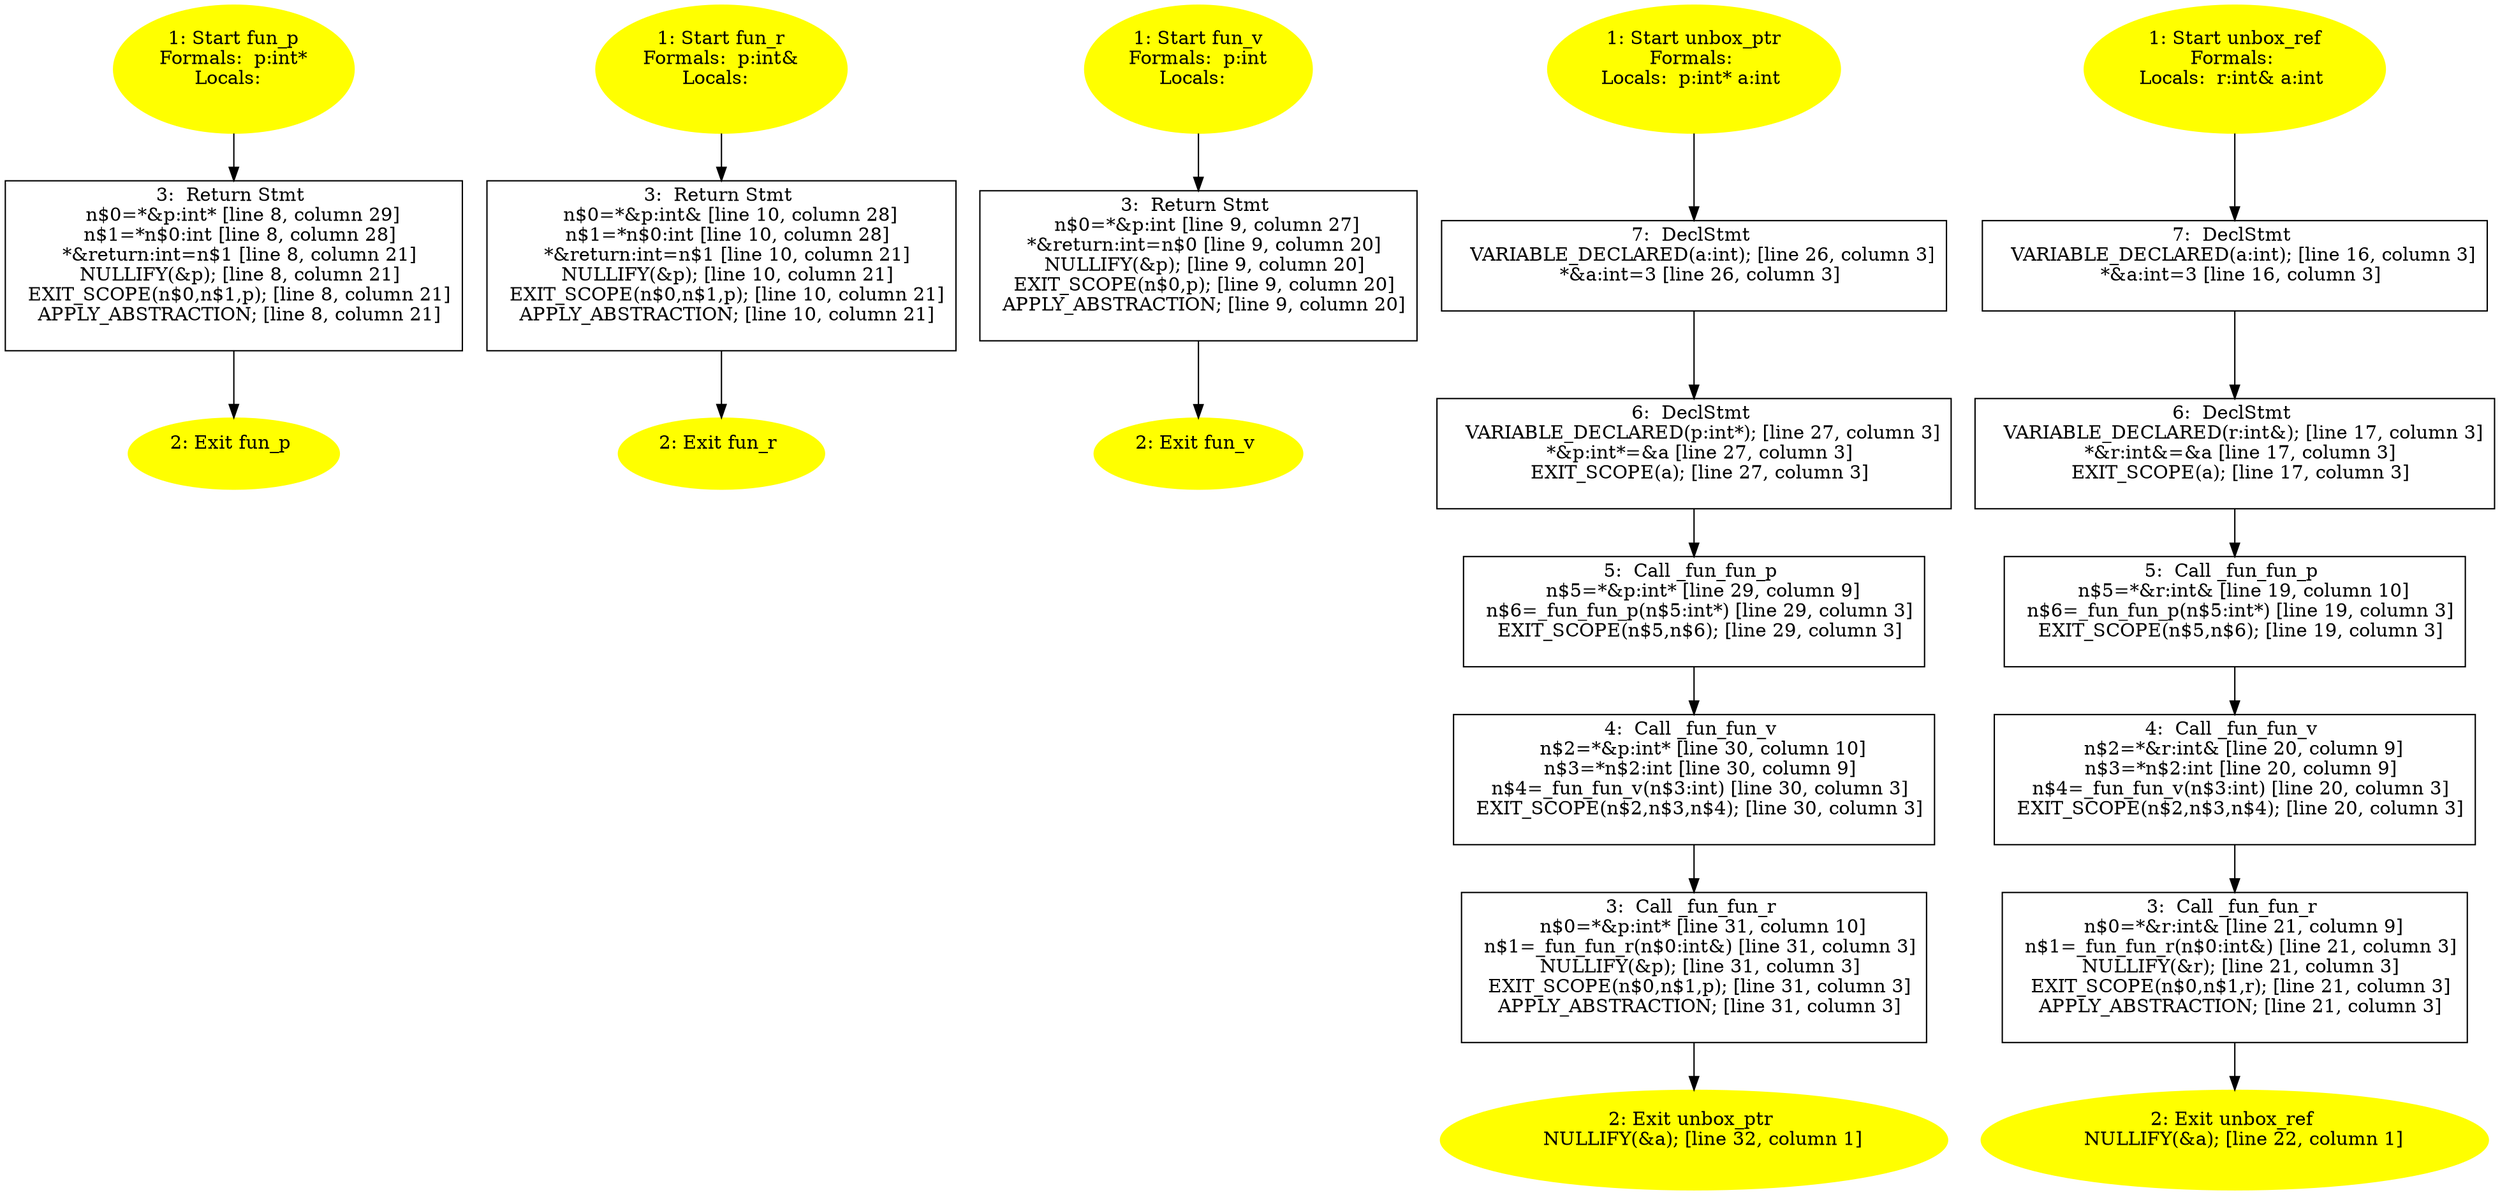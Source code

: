 /* @generated */
digraph cfg {
"fun_p#7468829763884786220.ff1d58f26970dcc8ee3c2a153c5a5b85_1" [label="1: Start fun_p\nFormals:  p:int*\nLocals:  \n  " color=yellow style=filled]
	

	 "fun_p#7468829763884786220.ff1d58f26970dcc8ee3c2a153c5a5b85_1" -> "fun_p#7468829763884786220.ff1d58f26970dcc8ee3c2a153c5a5b85_3" ;
"fun_p#7468829763884786220.ff1d58f26970dcc8ee3c2a153c5a5b85_2" [label="2: Exit fun_p \n  " color=yellow style=filled]
	

"fun_p#7468829763884786220.ff1d58f26970dcc8ee3c2a153c5a5b85_3" [label="3:  Return Stmt \n   n$0=*&p:int* [line 8, column 29]\n  n$1=*n$0:int [line 8, column 28]\n  *&return:int=n$1 [line 8, column 21]\n  NULLIFY(&p); [line 8, column 21]\n  EXIT_SCOPE(n$0,n$1,p); [line 8, column 21]\n  APPLY_ABSTRACTION; [line 8, column 21]\n " shape="box"]
	

	 "fun_p#7468829763884786220.ff1d58f26970dcc8ee3c2a153c5a5b85_3" -> "fun_p#7468829763884786220.ff1d58f26970dcc8ee3c2a153c5a5b85_2" ;
"fun_r#8688550998084520100.a539308a01e8443f65be5d44c29a73f6_1" [label="1: Start fun_r\nFormals:  p:int&\nLocals:  \n  " color=yellow style=filled]
	

	 "fun_r#8688550998084520100.a539308a01e8443f65be5d44c29a73f6_1" -> "fun_r#8688550998084520100.a539308a01e8443f65be5d44c29a73f6_3" ;
"fun_r#8688550998084520100.a539308a01e8443f65be5d44c29a73f6_2" [label="2: Exit fun_r \n  " color=yellow style=filled]
	

"fun_r#8688550998084520100.a539308a01e8443f65be5d44c29a73f6_3" [label="3:  Return Stmt \n   n$0=*&p:int& [line 10, column 28]\n  n$1=*n$0:int [line 10, column 28]\n  *&return:int=n$1 [line 10, column 21]\n  NULLIFY(&p); [line 10, column 21]\n  EXIT_SCOPE(n$0,n$1,p); [line 10, column 21]\n  APPLY_ABSTRACTION; [line 10, column 21]\n " shape="box"]
	

	 "fun_r#8688550998084520100.a539308a01e8443f65be5d44c29a73f6_3" -> "fun_r#8688550998084520100.a539308a01e8443f65be5d44c29a73f6_2" ;
"fun_v#125358748374922080.2b082c989a86eb6a918b15eb596c685a_1" [label="1: Start fun_v\nFormals:  p:int\nLocals:  \n  " color=yellow style=filled]
	

	 "fun_v#125358748374922080.2b082c989a86eb6a918b15eb596c685a_1" -> "fun_v#125358748374922080.2b082c989a86eb6a918b15eb596c685a_3" ;
"fun_v#125358748374922080.2b082c989a86eb6a918b15eb596c685a_2" [label="2: Exit fun_v \n  " color=yellow style=filled]
	

"fun_v#125358748374922080.2b082c989a86eb6a918b15eb596c685a_3" [label="3:  Return Stmt \n   n$0=*&p:int [line 9, column 27]\n  *&return:int=n$0 [line 9, column 20]\n  NULLIFY(&p); [line 9, column 20]\n  EXIT_SCOPE(n$0,p); [line 9, column 20]\n  APPLY_ABSTRACTION; [line 9, column 20]\n " shape="box"]
	

	 "fun_v#125358748374922080.2b082c989a86eb6a918b15eb596c685a_3" -> "fun_v#125358748374922080.2b082c989a86eb6a918b15eb596c685a_2" ;
"unbox_ptr#3550280956167916174.75d50cc2e2dfffd1cc23613b01fc878b_1" [label="1: Start unbox_ptr\nFormals: \nLocals:  p:int* a:int \n  " color=yellow style=filled]
	

	 "unbox_ptr#3550280956167916174.75d50cc2e2dfffd1cc23613b01fc878b_1" -> "unbox_ptr#3550280956167916174.75d50cc2e2dfffd1cc23613b01fc878b_7" ;
"unbox_ptr#3550280956167916174.75d50cc2e2dfffd1cc23613b01fc878b_2" [label="2: Exit unbox_ptr \n   NULLIFY(&a); [line 32, column 1]\n " color=yellow style=filled]
	

"unbox_ptr#3550280956167916174.75d50cc2e2dfffd1cc23613b01fc878b_3" [label="3:  Call _fun_fun_r \n   n$0=*&p:int* [line 31, column 10]\n  n$1=_fun_fun_r(n$0:int&) [line 31, column 3]\n  NULLIFY(&p); [line 31, column 3]\n  EXIT_SCOPE(n$0,n$1,p); [line 31, column 3]\n  APPLY_ABSTRACTION; [line 31, column 3]\n " shape="box"]
	

	 "unbox_ptr#3550280956167916174.75d50cc2e2dfffd1cc23613b01fc878b_3" -> "unbox_ptr#3550280956167916174.75d50cc2e2dfffd1cc23613b01fc878b_2" ;
"unbox_ptr#3550280956167916174.75d50cc2e2dfffd1cc23613b01fc878b_4" [label="4:  Call _fun_fun_v \n   n$2=*&p:int* [line 30, column 10]\n  n$3=*n$2:int [line 30, column 9]\n  n$4=_fun_fun_v(n$3:int) [line 30, column 3]\n  EXIT_SCOPE(n$2,n$3,n$4); [line 30, column 3]\n " shape="box"]
	

	 "unbox_ptr#3550280956167916174.75d50cc2e2dfffd1cc23613b01fc878b_4" -> "unbox_ptr#3550280956167916174.75d50cc2e2dfffd1cc23613b01fc878b_3" ;
"unbox_ptr#3550280956167916174.75d50cc2e2dfffd1cc23613b01fc878b_5" [label="5:  Call _fun_fun_p \n   n$5=*&p:int* [line 29, column 9]\n  n$6=_fun_fun_p(n$5:int*) [line 29, column 3]\n  EXIT_SCOPE(n$5,n$6); [line 29, column 3]\n " shape="box"]
	

	 "unbox_ptr#3550280956167916174.75d50cc2e2dfffd1cc23613b01fc878b_5" -> "unbox_ptr#3550280956167916174.75d50cc2e2dfffd1cc23613b01fc878b_4" ;
"unbox_ptr#3550280956167916174.75d50cc2e2dfffd1cc23613b01fc878b_6" [label="6:  DeclStmt \n   VARIABLE_DECLARED(p:int*); [line 27, column 3]\n  *&p:int*=&a [line 27, column 3]\n  EXIT_SCOPE(a); [line 27, column 3]\n " shape="box"]
	

	 "unbox_ptr#3550280956167916174.75d50cc2e2dfffd1cc23613b01fc878b_6" -> "unbox_ptr#3550280956167916174.75d50cc2e2dfffd1cc23613b01fc878b_5" ;
"unbox_ptr#3550280956167916174.75d50cc2e2dfffd1cc23613b01fc878b_7" [label="7:  DeclStmt \n   VARIABLE_DECLARED(a:int); [line 26, column 3]\n  *&a:int=3 [line 26, column 3]\n " shape="box"]
	

	 "unbox_ptr#3550280956167916174.75d50cc2e2dfffd1cc23613b01fc878b_7" -> "unbox_ptr#3550280956167916174.75d50cc2e2dfffd1cc23613b01fc878b_6" ;
"unbox_ref#9977470601320200599.91094dce9e5b43dc4c89abcbc69b2c70_1" [label="1: Start unbox_ref\nFormals: \nLocals:  r:int& a:int \n  " color=yellow style=filled]
	

	 "unbox_ref#9977470601320200599.91094dce9e5b43dc4c89abcbc69b2c70_1" -> "unbox_ref#9977470601320200599.91094dce9e5b43dc4c89abcbc69b2c70_7" ;
"unbox_ref#9977470601320200599.91094dce9e5b43dc4c89abcbc69b2c70_2" [label="2: Exit unbox_ref \n   NULLIFY(&a); [line 22, column 1]\n " color=yellow style=filled]
	

"unbox_ref#9977470601320200599.91094dce9e5b43dc4c89abcbc69b2c70_3" [label="3:  Call _fun_fun_r \n   n$0=*&r:int& [line 21, column 9]\n  n$1=_fun_fun_r(n$0:int&) [line 21, column 3]\n  NULLIFY(&r); [line 21, column 3]\n  EXIT_SCOPE(n$0,n$1,r); [line 21, column 3]\n  APPLY_ABSTRACTION; [line 21, column 3]\n " shape="box"]
	

	 "unbox_ref#9977470601320200599.91094dce9e5b43dc4c89abcbc69b2c70_3" -> "unbox_ref#9977470601320200599.91094dce9e5b43dc4c89abcbc69b2c70_2" ;
"unbox_ref#9977470601320200599.91094dce9e5b43dc4c89abcbc69b2c70_4" [label="4:  Call _fun_fun_v \n   n$2=*&r:int& [line 20, column 9]\n  n$3=*n$2:int [line 20, column 9]\n  n$4=_fun_fun_v(n$3:int) [line 20, column 3]\n  EXIT_SCOPE(n$2,n$3,n$4); [line 20, column 3]\n " shape="box"]
	

	 "unbox_ref#9977470601320200599.91094dce9e5b43dc4c89abcbc69b2c70_4" -> "unbox_ref#9977470601320200599.91094dce9e5b43dc4c89abcbc69b2c70_3" ;
"unbox_ref#9977470601320200599.91094dce9e5b43dc4c89abcbc69b2c70_5" [label="5:  Call _fun_fun_p \n   n$5=*&r:int& [line 19, column 10]\n  n$6=_fun_fun_p(n$5:int*) [line 19, column 3]\n  EXIT_SCOPE(n$5,n$6); [line 19, column 3]\n " shape="box"]
	

	 "unbox_ref#9977470601320200599.91094dce9e5b43dc4c89abcbc69b2c70_5" -> "unbox_ref#9977470601320200599.91094dce9e5b43dc4c89abcbc69b2c70_4" ;
"unbox_ref#9977470601320200599.91094dce9e5b43dc4c89abcbc69b2c70_6" [label="6:  DeclStmt \n   VARIABLE_DECLARED(r:int&); [line 17, column 3]\n  *&r:int&=&a [line 17, column 3]\n  EXIT_SCOPE(a); [line 17, column 3]\n " shape="box"]
	

	 "unbox_ref#9977470601320200599.91094dce9e5b43dc4c89abcbc69b2c70_6" -> "unbox_ref#9977470601320200599.91094dce9e5b43dc4c89abcbc69b2c70_5" ;
"unbox_ref#9977470601320200599.91094dce9e5b43dc4c89abcbc69b2c70_7" [label="7:  DeclStmt \n   VARIABLE_DECLARED(a:int); [line 16, column 3]\n  *&a:int=3 [line 16, column 3]\n " shape="box"]
	

	 "unbox_ref#9977470601320200599.91094dce9e5b43dc4c89abcbc69b2c70_7" -> "unbox_ref#9977470601320200599.91094dce9e5b43dc4c89abcbc69b2c70_6" ;
}

